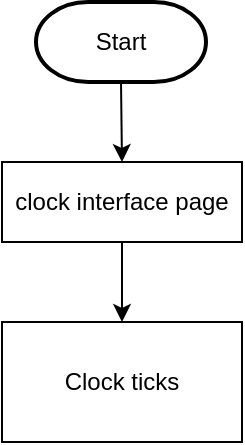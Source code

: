 <mxfile>
    <diagram id="s6xRd8inw837fhVzM21k" name="Page-1">
        <mxGraphModel dx="1060" dy="567" grid="1" gridSize="10" guides="1" tooltips="1" connect="1" arrows="1" fold="1" page="1" pageScale="1" pageWidth="850" pageHeight="1100" math="0" shadow="0">
            <root>
                <mxCell id="0"/>
                <mxCell id="1" parent="0"/>
                <mxCell id="4" style="edgeStyle=none;html=1;exitX=0.5;exitY=1;exitDx=0;exitDy=0;exitPerimeter=0;entryX=0.5;entryY=0;entryDx=0;entryDy=0;" edge="1" parent="1" source="2" target="3">
                    <mxGeometry relative="1" as="geometry"/>
                </mxCell>
                <mxCell id="2" value="Start" style="strokeWidth=2;html=1;shape=mxgraph.flowchart.terminator;whiteSpace=wrap;" vertex="1" parent="1">
                    <mxGeometry x="390" y="10" width="85" height="40" as="geometry"/>
                </mxCell>
                <mxCell id="6" style="edgeStyle=none;html=1;exitX=0.5;exitY=1;exitDx=0;exitDy=0;entryX=0.5;entryY=0;entryDx=0;entryDy=0;" edge="1" parent="1" source="3" target="5">
                    <mxGeometry relative="1" as="geometry"/>
                </mxCell>
                <mxCell id="3" value="clock interface page" style="rounded=0;whiteSpace=wrap;html=1;" vertex="1" parent="1">
                    <mxGeometry x="373" y="90" width="120" height="40" as="geometry"/>
                </mxCell>
                <mxCell id="5" value="Clock ticks" style="rounded=0;whiteSpace=wrap;html=1;" vertex="1" parent="1">
                    <mxGeometry x="373" y="170" width="120" height="60" as="geometry"/>
                </mxCell>
            </root>
        </mxGraphModel>
    </diagram>
</mxfile>
